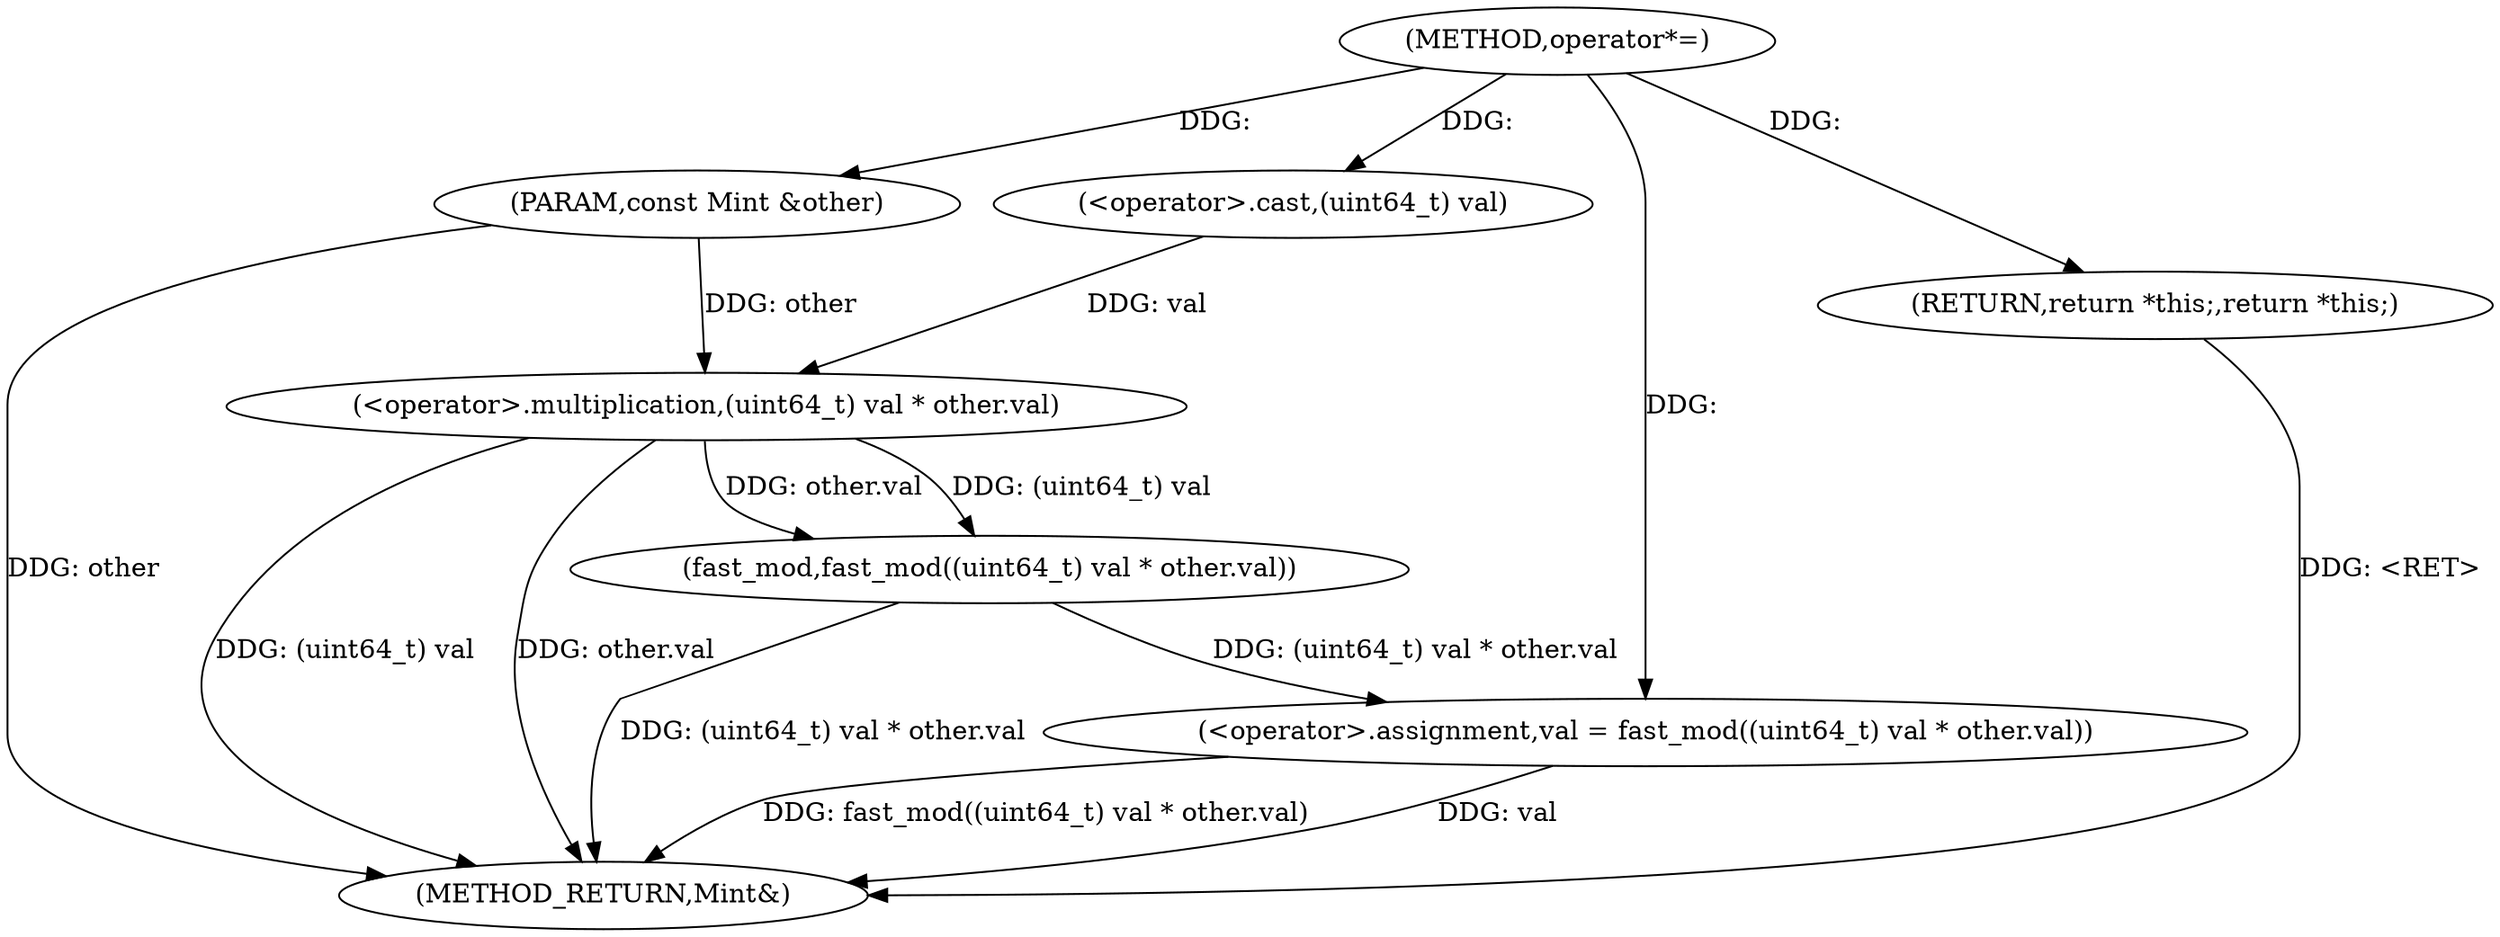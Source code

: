 digraph "operator*=" {  
"1000927" [label = "(METHOD,operator*=)" ]
"1000943" [label = "(METHOD_RETURN,Mint&)" ]
"1000928" [label = "(PARAM,const Mint &other)" ]
"1000930" [label = "(<operator>.assignment,val = fast_mod((uint64_t) val * other.val))" ]
"1000940" [label = "(RETURN,return *this;,return *this;)" ]
"1000932" [label = "(fast_mod,fast_mod((uint64_t) val * other.val))" ]
"1000933" [label = "(<operator>.multiplication,(uint64_t) val * other.val)" ]
"1000934" [label = "(<operator>.cast,(uint64_t) val)" ]
  "1000940" -> "1000943"  [ label = "DDG: <RET>"] 
  "1000928" -> "1000943"  [ label = "DDG: other"] 
  "1000930" -> "1000943"  [ label = "DDG: val"] 
  "1000933" -> "1000943"  [ label = "DDG: (uint64_t) val"] 
  "1000933" -> "1000943"  [ label = "DDG: other.val"] 
  "1000932" -> "1000943"  [ label = "DDG: (uint64_t) val * other.val"] 
  "1000930" -> "1000943"  [ label = "DDG: fast_mod((uint64_t) val * other.val)"] 
  "1000927" -> "1000928"  [ label = "DDG: "] 
  "1000932" -> "1000930"  [ label = "DDG: (uint64_t) val * other.val"] 
  "1000927" -> "1000940"  [ label = "DDG: "] 
  "1000927" -> "1000930"  [ label = "DDG: "] 
  "1000933" -> "1000932"  [ label = "DDG: other.val"] 
  "1000933" -> "1000932"  [ label = "DDG: (uint64_t) val"] 
  "1000934" -> "1000933"  [ label = "DDG: val"] 
  "1000928" -> "1000933"  [ label = "DDG: other"] 
  "1000927" -> "1000934"  [ label = "DDG: "] 
}
